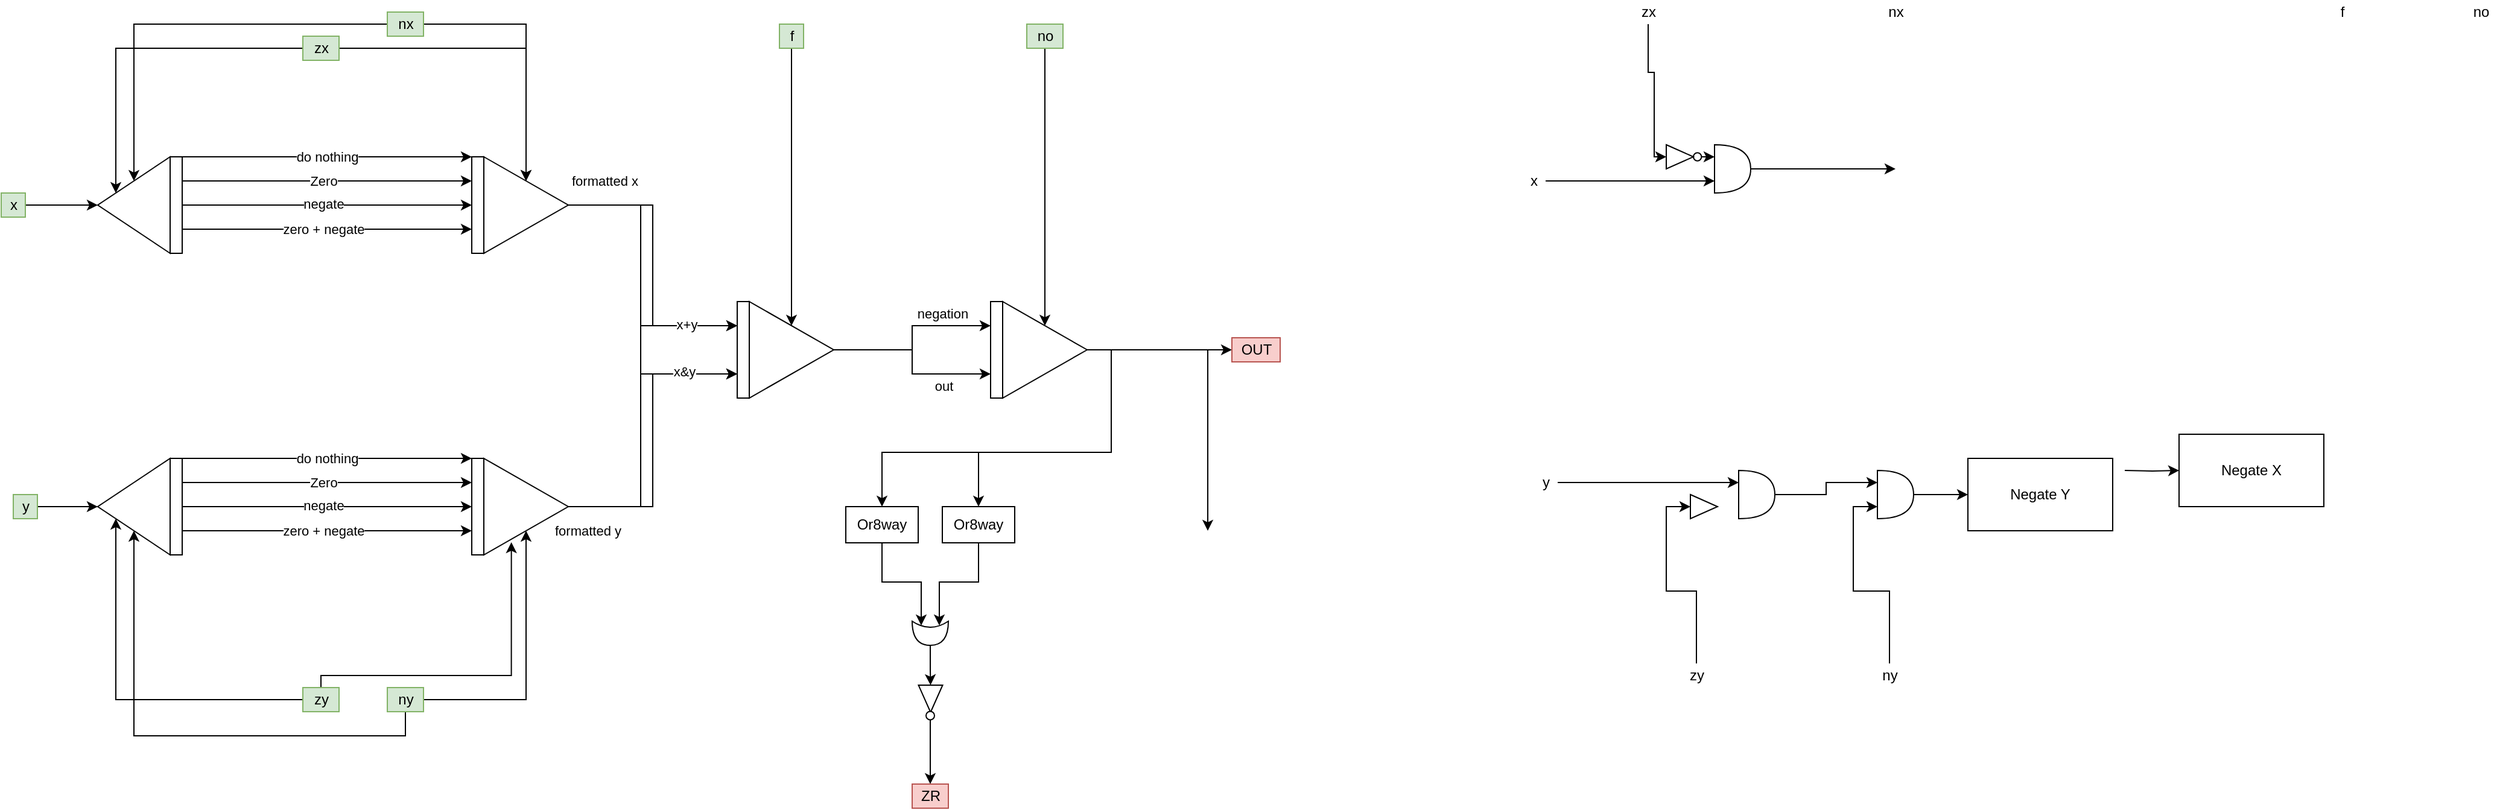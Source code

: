 <mxfile version="13.7.9" type="device"><diagram id="7bZN2y9hgwjxD3H9tKSV" name="Page-1"><mxGraphModel dx="1155" dy="777" grid="1" gridSize="10" guides="1" tooltips="1" connect="1" arrows="1" fold="1" page="1" pageScale="1" pageWidth="1169" pageHeight="827" math="0" shadow="0"><root><mxCell id="0"/><mxCell id="1" parent="0"/><mxCell id="U0YW58yLOdLzQLDKTpit-97" style="edgeStyle=orthogonalEdgeStyle;rounded=0;orthogonalLoop=1;jettySize=auto;html=1;entryX=0;entryY=0.5;entryDx=0;entryDy=0;" edge="1" parent="1" source="U0YW58yLOdLzQLDKTpit-5" target="U0YW58yLOdLzQLDKTpit-96"><mxGeometry relative="1" as="geometry"/></mxCell><mxCell id="U0YW58yLOdLzQLDKTpit-5" value="x" style="text;html=1;align=center;verticalAlign=middle;resizable=0;points=[];autosize=1;fillColor=#d5e8d4;strokeColor=#82b366;" vertex="1" parent="1"><mxGeometry x="130" y="300" width="20" height="20" as="geometry"/></mxCell><mxCell id="U0YW58yLOdLzQLDKTpit-130" style="edgeStyle=orthogonalEdgeStyle;rounded=0;orthogonalLoop=1;jettySize=auto;html=1;" edge="1" parent="1" source="U0YW58yLOdLzQLDKTpit-6" target="U0YW58yLOdLzQLDKTpit-119"><mxGeometry relative="1" as="geometry"/></mxCell><mxCell id="U0YW58yLOdLzQLDKTpit-6" value="y" style="text;html=1;align=center;verticalAlign=middle;resizable=0;points=[];autosize=1;fillColor=#d5e8d4;strokeColor=#82b366;" vertex="1" parent="1"><mxGeometry x="140" y="550" width="20" height="20" as="geometry"/></mxCell><mxCell id="U0YW58yLOdLzQLDKTpit-98" style="edgeStyle=orthogonalEdgeStyle;rounded=0;orthogonalLoop=1;jettySize=auto;html=1;entryX=0;entryY=0.25;entryDx=0;entryDy=0;" edge="1" parent="1" source="U0YW58yLOdLzQLDKTpit-8" target="U0YW58yLOdLzQLDKTpit-96"><mxGeometry relative="1" as="geometry"/></mxCell><mxCell id="U0YW58yLOdLzQLDKTpit-234" style="edgeStyle=orthogonalEdgeStyle;rounded=0;orthogonalLoop=1;jettySize=auto;html=1;entryX=0.5;entryY=0;entryDx=0;entryDy=0;" edge="1" parent="1" source="U0YW58yLOdLzQLDKTpit-8" target="U0YW58yLOdLzQLDKTpit-163"><mxGeometry relative="1" as="geometry"/></mxCell><mxCell id="U0YW58yLOdLzQLDKTpit-8" value="zx" style="text;html=1;align=center;verticalAlign=middle;resizable=0;points=[];autosize=1;fillColor=#d5e8d4;strokeColor=#82b366;" vertex="1" parent="1"><mxGeometry x="380" y="170" width="30" height="20" as="geometry"/></mxCell><mxCell id="U0YW58yLOdLzQLDKTpit-99" style="edgeStyle=orthogonalEdgeStyle;rounded=0;orthogonalLoop=1;jettySize=auto;html=1;entryX=0.5;entryY=0;entryDx=0;entryDy=0;" edge="1" parent="1" source="U0YW58yLOdLzQLDKTpit-9" target="U0YW58yLOdLzQLDKTpit-96"><mxGeometry relative="1" as="geometry"/></mxCell><mxCell id="U0YW58yLOdLzQLDKTpit-233" style="edgeStyle=orthogonalEdgeStyle;rounded=0;orthogonalLoop=1;jettySize=auto;html=1;entryX=0.5;entryY=0;entryDx=0;entryDy=0;" edge="1" parent="1" source="U0YW58yLOdLzQLDKTpit-9" target="U0YW58yLOdLzQLDKTpit-163"><mxGeometry relative="1" as="geometry"/></mxCell><mxCell id="U0YW58yLOdLzQLDKTpit-9" value="nx" style="text;html=1;align=center;verticalAlign=middle;resizable=0;points=[];autosize=1;fillColor=#d5e8d4;strokeColor=#82b366;" vertex="1" parent="1"><mxGeometry x="450" y="150" width="30" height="20" as="geometry"/></mxCell><mxCell id="U0YW58yLOdLzQLDKTpit-129" style="edgeStyle=orthogonalEdgeStyle;rounded=0;orthogonalLoop=1;jettySize=auto;html=1;entryX=0;entryY=0.75;entryDx=0;entryDy=0;" edge="1" parent="1" source="U0YW58yLOdLzQLDKTpit-10" target="U0YW58yLOdLzQLDKTpit-119"><mxGeometry relative="1" as="geometry"/></mxCell><mxCell id="U0YW58yLOdLzQLDKTpit-136" style="edgeStyle=orthogonalEdgeStyle;rounded=0;orthogonalLoop=1;jettySize=auto;html=1;entryX=0.326;entryY=0.869;entryDx=0;entryDy=0;entryPerimeter=0;" edge="1" parent="1" source="U0YW58yLOdLzQLDKTpit-10" target="U0YW58yLOdLzQLDKTpit-134"><mxGeometry relative="1" as="geometry"><Array as="points"><mxPoint x="395" y="700"/><mxPoint x="553" y="700"/></Array></mxGeometry></mxCell><mxCell id="U0YW58yLOdLzQLDKTpit-10" value="zy" style="text;html=1;align=center;verticalAlign=middle;resizable=0;points=[];autosize=1;fillColor=#d5e8d4;strokeColor=#82b366;" vertex="1" parent="1"><mxGeometry x="380" y="710" width="30" height="20" as="geometry"/></mxCell><mxCell id="U0YW58yLOdLzQLDKTpit-128" style="edgeStyle=orthogonalEdgeStyle;rounded=0;orthogonalLoop=1;jettySize=auto;html=1;entryX=0.5;entryY=1;entryDx=0;entryDy=0;" edge="1" parent="1" source="U0YW58yLOdLzQLDKTpit-11" target="U0YW58yLOdLzQLDKTpit-134"><mxGeometry relative="1" as="geometry"><mxPoint x="560" y="580" as="targetPoint"/></mxGeometry></mxCell><mxCell id="U0YW58yLOdLzQLDKTpit-135" style="edgeStyle=orthogonalEdgeStyle;rounded=0;orthogonalLoop=1;jettySize=auto;html=1;entryX=0.5;entryY=1;entryDx=0;entryDy=0;" edge="1" parent="1" source="U0YW58yLOdLzQLDKTpit-11" target="U0YW58yLOdLzQLDKTpit-119"><mxGeometry relative="1" as="geometry"><Array as="points"><mxPoint x="465" y="750"/><mxPoint x="240" y="750"/></Array></mxGeometry></mxCell><mxCell id="U0YW58yLOdLzQLDKTpit-11" value="ny" style="text;html=1;align=center;verticalAlign=middle;resizable=0;points=[];autosize=1;fillColor=#d5e8d4;strokeColor=#82b366;" vertex="1" parent="1"><mxGeometry x="450" y="710" width="30" height="20" as="geometry"/></mxCell><mxCell id="U0YW58yLOdLzQLDKTpit-188" style="edgeStyle=orthogonalEdgeStyle;rounded=0;orthogonalLoop=1;jettySize=auto;html=1;entryX=0.5;entryY=0;entryDx=0;entryDy=0;" edge="1" parent="1" source="U0YW58yLOdLzQLDKTpit-12" target="U0YW58yLOdLzQLDKTpit-177"><mxGeometry relative="1" as="geometry"/></mxCell><mxCell id="U0YW58yLOdLzQLDKTpit-12" value="f" style="text;html=1;align=center;verticalAlign=middle;resizable=0;points=[];autosize=1;fillColor=#d5e8d4;strokeColor=#82b366;" vertex="1" parent="1"><mxGeometry x="775" y="160" width="20" height="20" as="geometry"/></mxCell><mxCell id="U0YW58yLOdLzQLDKTpit-192" style="edgeStyle=orthogonalEdgeStyle;rounded=0;orthogonalLoop=1;jettySize=auto;html=1;" edge="1" parent="1" source="U0YW58yLOdLzQLDKTpit-13" target="U0YW58yLOdLzQLDKTpit-191"><mxGeometry relative="1" as="geometry"/></mxCell><mxCell id="U0YW58yLOdLzQLDKTpit-13" value="no" style="text;html=1;align=center;verticalAlign=middle;resizable=0;points=[];autosize=1;fillColor=#d5e8d4;strokeColor=#82b366;" vertex="1" parent="1"><mxGeometry x="980" y="160" width="30" height="20" as="geometry"/></mxCell><mxCell id="U0YW58yLOdLzQLDKTpit-64" style="edgeStyle=orthogonalEdgeStyle;rounded=0;orthogonalLoop=1;jettySize=auto;html=1;entryX=0;entryY=0.75;entryDx=0;entryDy=0;entryPerimeter=0;" edge="1" parent="1" source="U0YW58yLOdLzQLDKTpit-65" target="U0YW58yLOdLzQLDKTpit-85"><mxGeometry relative="1" as="geometry"/></mxCell><mxCell id="U0YW58yLOdLzQLDKTpit-65" value="x" style="text;html=1;align=center;verticalAlign=middle;resizable=0;points=[];autosize=1;" vertex="1" parent="1"><mxGeometry x="1390" y="280" width="20" height="20" as="geometry"/></mxCell><mxCell id="U0YW58yLOdLzQLDKTpit-66" style="edgeStyle=orthogonalEdgeStyle;rounded=0;orthogonalLoop=1;jettySize=auto;html=1;entryX=0;entryY=0.25;entryDx=0;entryDy=0;entryPerimeter=0;" edge="1" parent="1" source="U0YW58yLOdLzQLDKTpit-67" target="U0YW58yLOdLzQLDKTpit-78"><mxGeometry relative="1" as="geometry"/></mxCell><mxCell id="U0YW58yLOdLzQLDKTpit-67" value="y" style="text;html=1;align=center;verticalAlign=middle;resizable=0;points=[];autosize=1;" vertex="1" parent="1"><mxGeometry x="1400" y="530" width="20" height="20" as="geometry"/></mxCell><mxCell id="U0YW58yLOdLzQLDKTpit-68" style="edgeStyle=orthogonalEdgeStyle;rounded=0;orthogonalLoop=1;jettySize=auto;html=1;entryX=0;entryY=0.5;entryDx=0;entryDy=0;" edge="1" parent="1" source="U0YW58yLOdLzQLDKTpit-69" target="U0YW58yLOdLzQLDKTpit-88"><mxGeometry relative="1" as="geometry"><Array as="points"><mxPoint x="1495" y="200"/><mxPoint x="1500" y="200"/><mxPoint x="1500" y="270"/></Array></mxGeometry></mxCell><mxCell id="U0YW58yLOdLzQLDKTpit-69" value="zx" style="text;html=1;align=center;verticalAlign=middle;resizable=0;points=[];autosize=1;" vertex="1" parent="1"><mxGeometry x="1480" y="140" width="30" height="20" as="geometry"/></mxCell><mxCell id="U0YW58yLOdLzQLDKTpit-70" value="nx" style="text;html=1;align=center;verticalAlign=middle;resizable=0;points=[];autosize=1;" vertex="1" parent="1"><mxGeometry x="1685" y="140" width="30" height="20" as="geometry"/></mxCell><mxCell id="U0YW58yLOdLzQLDKTpit-71" style="edgeStyle=orthogonalEdgeStyle;rounded=0;orthogonalLoop=1;jettySize=auto;html=1;entryX=0;entryY=0.5;entryDx=0;entryDy=0;" edge="1" parent="1" source="U0YW58yLOdLzQLDKTpit-72" target="U0YW58yLOdLzQLDKTpit-81"><mxGeometry relative="1" as="geometry"/></mxCell><mxCell id="U0YW58yLOdLzQLDKTpit-72" value="zy" style="text;html=1;align=center;verticalAlign=middle;resizable=0;points=[];autosize=1;" vertex="1" parent="1"><mxGeometry x="1520" y="690" width="30" height="20" as="geometry"/></mxCell><mxCell id="U0YW58yLOdLzQLDKTpit-73" style="edgeStyle=orthogonalEdgeStyle;rounded=0;orthogonalLoop=1;jettySize=auto;html=1;entryX=0;entryY=0.75;entryDx=0;entryDy=0;entryPerimeter=0;" edge="1" parent="1" source="U0YW58yLOdLzQLDKTpit-74" target="U0YW58yLOdLzQLDKTpit-95"><mxGeometry relative="1" as="geometry"/></mxCell><mxCell id="U0YW58yLOdLzQLDKTpit-74" value="ny" style="text;html=1;align=center;verticalAlign=middle;resizable=0;points=[];autosize=1;" vertex="1" parent="1"><mxGeometry x="1680" y="690" width="30" height="20" as="geometry"/></mxCell><mxCell id="U0YW58yLOdLzQLDKTpit-75" value="f" style="text;html=1;align=center;verticalAlign=middle;resizable=0;points=[];autosize=1;" vertex="1" parent="1"><mxGeometry x="2060" y="140" width="20" height="20" as="geometry"/></mxCell><mxCell id="U0YW58yLOdLzQLDKTpit-76" value="no" style="text;html=1;align=center;verticalAlign=middle;resizable=0;points=[];autosize=1;" vertex="1" parent="1"><mxGeometry x="2170" y="140" width="30" height="20" as="geometry"/></mxCell><mxCell id="U0YW58yLOdLzQLDKTpit-77" style="edgeStyle=orthogonalEdgeStyle;rounded=0;orthogonalLoop=1;jettySize=auto;html=1;exitX=1;exitY=0.5;exitDx=0;exitDy=0;exitPerimeter=0;entryX=0;entryY=0.25;entryDx=0;entryDy=0;entryPerimeter=0;" edge="1" parent="1" source="U0YW58yLOdLzQLDKTpit-78" target="U0YW58yLOdLzQLDKTpit-95"><mxGeometry relative="1" as="geometry"/></mxCell><mxCell id="U0YW58yLOdLzQLDKTpit-78" value="" style="shape=or;whiteSpace=wrap;html=1;strokeWidth=1;fillColor=none;" vertex="1" parent="1"><mxGeometry x="1570" y="530" width="30" height="40" as="geometry"/></mxCell><mxCell id="U0YW58yLOdLzQLDKTpit-84" style="edgeStyle=orthogonalEdgeStyle;rounded=0;orthogonalLoop=1;jettySize=auto;html=1;" edge="1" parent="1" source="U0YW58yLOdLzQLDKTpit-85"><mxGeometry relative="1" as="geometry"><mxPoint x="1700" y="280" as="targetPoint"/><Array as="points"><mxPoint x="1685" y="280"/></Array></mxGeometry></mxCell><mxCell id="U0YW58yLOdLzQLDKTpit-85" value="" style="shape=or;whiteSpace=wrap;html=1;strokeWidth=1;fillColor=none;" vertex="1" parent="1"><mxGeometry x="1550" y="260" width="30" height="40" as="geometry"/></mxCell><mxCell id="U0YW58yLOdLzQLDKTpit-86" value="" style="group" vertex="1" connectable="0" parent="1"><mxGeometry x="1510" y="260" width="30" height="20" as="geometry"/></mxCell><mxCell id="U0YW58yLOdLzQLDKTpit-87" value="" style="group" vertex="1" connectable="0" parent="U0YW58yLOdLzQLDKTpit-86"><mxGeometry width="30" height="20" as="geometry"/></mxCell><mxCell id="U0YW58yLOdLzQLDKTpit-88" value="" style="triangle;whiteSpace=wrap;html=1;strokeWidth=1;fillColor=none;" vertex="1" parent="U0YW58yLOdLzQLDKTpit-87"><mxGeometry width="22.5" height="20" as="geometry"/></mxCell><mxCell id="U0YW58yLOdLzQLDKTpit-89" value="" style="ellipse;whiteSpace=wrap;html=1;aspect=fixed;strokeWidth=1;fillColor=none;" vertex="1" parent="U0YW58yLOdLzQLDKTpit-87"><mxGeometry x="22.5" y="6.667" width="6.667" height="6.667" as="geometry"/></mxCell><mxCell id="U0YW58yLOdLzQLDKTpit-90" style="edgeStyle=orthogonalEdgeStyle;rounded=0;orthogonalLoop=1;jettySize=auto;html=1;exitX=1;exitY=0.5;exitDx=0;exitDy=0;entryX=0;entryY=0.25;entryDx=0;entryDy=0;entryPerimeter=0;" edge="1" parent="1" source="U0YW58yLOdLzQLDKTpit-89" target="U0YW58yLOdLzQLDKTpit-85"><mxGeometry relative="1" as="geometry"/></mxCell><mxCell id="U0YW58yLOdLzQLDKTpit-91" style="edgeStyle=orthogonalEdgeStyle;rounded=0;orthogonalLoop=1;jettySize=auto;html=1;exitX=1;exitY=0.5;exitDx=0;exitDy=0;exitPerimeter=0;entryX=0;entryY=0.5;entryDx=0;entryDy=0;" edge="1" parent="1" target="U0YW58yLOdLzQLDKTpit-92"><mxGeometry relative="1" as="geometry"><mxPoint x="1915" y="530" as="targetPoint"/><mxPoint x="1890" y="530" as="sourcePoint"/></mxGeometry></mxCell><mxCell id="U0YW58yLOdLzQLDKTpit-92" value="Negate X" style="rounded=0;whiteSpace=wrap;html=1;strokeWidth=1;fillColor=none;" vertex="1" parent="1"><mxGeometry x="1935" y="500" width="120" height="60" as="geometry"/></mxCell><mxCell id="U0YW58yLOdLzQLDKTpit-93" value="Negate Y" style="rounded=0;whiteSpace=wrap;html=1;strokeWidth=1;fillColor=none;" vertex="1" parent="1"><mxGeometry x="1760" y="520" width="120" height="60" as="geometry"/></mxCell><mxCell id="U0YW58yLOdLzQLDKTpit-94" style="edgeStyle=orthogonalEdgeStyle;rounded=0;orthogonalLoop=1;jettySize=auto;html=1;exitX=1;exitY=0.5;exitDx=0;exitDy=0;exitPerimeter=0;entryX=0;entryY=0.5;entryDx=0;entryDy=0;" edge="1" parent="1" source="U0YW58yLOdLzQLDKTpit-95" target="U0YW58yLOdLzQLDKTpit-93"><mxGeometry relative="1" as="geometry"/></mxCell><mxCell id="U0YW58yLOdLzQLDKTpit-95" value="" style="shape=or;whiteSpace=wrap;html=1;strokeWidth=1;fillColor=none;" vertex="1" parent="1"><mxGeometry x="1685" y="530" width="30" height="40" as="geometry"/></mxCell><mxCell id="U0YW58yLOdLzQLDKTpit-96" value="" style="triangle;whiteSpace=wrap;html=1;strokeWidth=1;fillColor=none;flipH=1;" vertex="1" parent="1"><mxGeometry x="210" y="270" width="60" height="80" as="geometry"/></mxCell><mxCell id="U0YW58yLOdLzQLDKTpit-119" value="" style="triangle;whiteSpace=wrap;html=1;strokeWidth=1;fillColor=none;flipH=1;" vertex="1" parent="1"><mxGeometry x="210" y="520" width="60" height="80" as="geometry"/></mxCell><mxCell id="U0YW58yLOdLzQLDKTpit-120" value="do nothing" style="edgeStyle=orthogonalEdgeStyle;rounded=0;orthogonalLoop=1;jettySize=auto;html=1;exitX=1;exitY=0;exitDx=0;exitDy=0;entryX=0;entryY=0;entryDx=0;entryDy=0;" edge="1" parent="1" source="U0YW58yLOdLzQLDKTpit-127" target="U0YW58yLOdLzQLDKTpit-133"><mxGeometry relative="1" as="geometry"><mxPoint x="490" y="520" as="targetPoint"/><Array as="points"><mxPoint x="500" y="520"/><mxPoint x="500" y="520"/></Array></mxGeometry></mxCell><mxCell id="U0YW58yLOdLzQLDKTpit-121" style="edgeStyle=orthogonalEdgeStyle;rounded=0;orthogonalLoop=1;jettySize=auto;html=1;exitX=1;exitY=0.25;exitDx=0;exitDy=0;entryX=0;entryY=0.25;entryDx=0;entryDy=0;" edge="1" parent="1" source="U0YW58yLOdLzQLDKTpit-127" target="U0YW58yLOdLzQLDKTpit-133"><mxGeometry relative="1" as="geometry"><mxPoint x="510" y="540" as="targetPoint"/></mxGeometry></mxCell><mxCell id="U0YW58yLOdLzQLDKTpit-122" value="Zero" style="edgeLabel;html=1;align=center;verticalAlign=middle;resizable=0;points=[];" vertex="1" connectable="0" parent="U0YW58yLOdLzQLDKTpit-121"><mxGeometry x="0.002" y="-3" relative="1" as="geometry"><mxPoint x="-3" y="-3" as="offset"/></mxGeometry></mxCell><mxCell id="U0YW58yLOdLzQLDKTpit-123" style="edgeStyle=orthogonalEdgeStyle;rounded=0;orthogonalLoop=1;jettySize=auto;html=1;exitX=1;exitY=0.5;exitDx=0;exitDy=0;entryX=0;entryY=0.5;entryDx=0;entryDy=0;" edge="1" parent="1" source="U0YW58yLOdLzQLDKTpit-127" target="U0YW58yLOdLzQLDKTpit-133"><mxGeometry relative="1" as="geometry"><mxPoint x="490" y="560.333" as="targetPoint"/></mxGeometry></mxCell><mxCell id="U0YW58yLOdLzQLDKTpit-124" value="negate" style="edgeLabel;html=1;align=center;verticalAlign=middle;resizable=0;points=[];" vertex="1" connectable="0" parent="U0YW58yLOdLzQLDKTpit-123"><mxGeometry x="-0.024" y="1" relative="1" as="geometry"><mxPoint as="offset"/></mxGeometry></mxCell><mxCell id="U0YW58yLOdLzQLDKTpit-125" style="edgeStyle=orthogonalEdgeStyle;rounded=0;orthogonalLoop=1;jettySize=auto;html=1;exitX=1;exitY=0.75;exitDx=0;exitDy=0;entryX=0;entryY=0.75;entryDx=0;entryDy=0;" edge="1" parent="1" source="U0YW58yLOdLzQLDKTpit-127" target="U0YW58yLOdLzQLDKTpit-133"><mxGeometry relative="1" as="geometry"><mxPoint x="490" y="580.333" as="targetPoint"/></mxGeometry></mxCell><mxCell id="U0YW58yLOdLzQLDKTpit-126" value="zero + negate" style="edgeLabel;html=1;align=center;verticalAlign=middle;resizable=0;points=[];" vertex="1" connectable="0" parent="U0YW58yLOdLzQLDKTpit-125"><mxGeometry x="0.002" y="-3" relative="1" as="geometry"><mxPoint x="-3" y="-3" as="offset"/></mxGeometry></mxCell><mxCell id="U0YW58yLOdLzQLDKTpit-127" value="" style="rounded=0;whiteSpace=wrap;html=1;strokeWidth=1;fillColor=none;" vertex="1" parent="1"><mxGeometry x="270" y="520" width="10" height="80" as="geometry"/></mxCell><mxCell id="U0YW58yLOdLzQLDKTpit-133" value="" style="rounded=0;whiteSpace=wrap;html=1;strokeWidth=1;fillColor=none;" vertex="1" parent="1"><mxGeometry x="520" y="520" width="10" height="80" as="geometry"/></mxCell><mxCell id="U0YW58yLOdLzQLDKTpit-137" style="edgeStyle=orthogonalEdgeStyle;rounded=0;orthogonalLoop=1;jettySize=auto;html=1;exitX=1;exitY=0.5;exitDx=0;exitDy=0;entryX=0;entryY=0.25;entryDx=0;entryDy=0;" edge="1" parent="1" source="U0YW58yLOdLzQLDKTpit-134" target="U0YW58yLOdLzQLDKTpit-176"><mxGeometry relative="1" as="geometry"><mxPoint x="660" y="560.333" as="targetPoint"/><Array as="points"><mxPoint x="660" y="560"/><mxPoint x="660" y="410"/></Array></mxGeometry></mxCell><mxCell id="U0YW58yLOdLzQLDKTpit-179" value="formatted y" style="edgeLabel;html=1;align=center;verticalAlign=middle;resizable=0;points=[];" vertex="1" connectable="0" parent="U0YW58yLOdLzQLDKTpit-137"><mxGeometry x="-0.836" y="1" relative="1" as="geometry"><mxPoint x="-8.33" y="21" as="offset"/></mxGeometry></mxCell><mxCell id="U0YW58yLOdLzQLDKTpit-185" style="edgeStyle=orthogonalEdgeStyle;rounded=0;orthogonalLoop=1;jettySize=auto;html=1;exitX=1;exitY=0.5;exitDx=0;exitDy=0;entryX=0;entryY=0.75;entryDx=0;entryDy=0;" edge="1" parent="1" source="U0YW58yLOdLzQLDKTpit-134" target="U0YW58yLOdLzQLDKTpit-176"><mxGeometry relative="1" as="geometry"/></mxCell><mxCell id="U0YW58yLOdLzQLDKTpit-134" value="" style="triangle;whiteSpace=wrap;html=1;strokeWidth=1;fillColor=none;flipH=0;" vertex="1" parent="1"><mxGeometry x="530" y="520" width="70" height="80" as="geometry"/></mxCell><mxCell id="U0YW58yLOdLzQLDKTpit-153" value="do nothing" style="edgeStyle=orthogonalEdgeStyle;rounded=0;orthogonalLoop=1;jettySize=auto;html=1;exitX=1;exitY=0;exitDx=0;exitDy=0;entryX=0;entryY=0;entryDx=0;entryDy=0;" edge="1" parent="1" source="U0YW58yLOdLzQLDKTpit-160" target="U0YW58yLOdLzQLDKTpit-161"><mxGeometry relative="1" as="geometry"><mxPoint x="490" y="270" as="targetPoint"/><Array as="points"><mxPoint x="500" y="270"/><mxPoint x="500" y="270"/></Array></mxGeometry></mxCell><mxCell id="U0YW58yLOdLzQLDKTpit-154" style="edgeStyle=orthogonalEdgeStyle;rounded=0;orthogonalLoop=1;jettySize=auto;html=1;exitX=1;exitY=0.25;exitDx=0;exitDy=0;entryX=0;entryY=0.25;entryDx=0;entryDy=0;" edge="1" parent="1" source="U0YW58yLOdLzQLDKTpit-160" target="U0YW58yLOdLzQLDKTpit-161"><mxGeometry relative="1" as="geometry"><mxPoint x="510" y="290" as="targetPoint"/></mxGeometry></mxCell><mxCell id="U0YW58yLOdLzQLDKTpit-155" value="Zero" style="edgeLabel;html=1;align=center;verticalAlign=middle;resizable=0;points=[];" vertex="1" connectable="0" parent="U0YW58yLOdLzQLDKTpit-154"><mxGeometry x="0.002" y="-3" relative="1" as="geometry"><mxPoint x="-3" y="-3" as="offset"/></mxGeometry></mxCell><mxCell id="U0YW58yLOdLzQLDKTpit-156" style="edgeStyle=orthogonalEdgeStyle;rounded=0;orthogonalLoop=1;jettySize=auto;html=1;exitX=1;exitY=0.5;exitDx=0;exitDy=0;entryX=0;entryY=0.5;entryDx=0;entryDy=0;" edge="1" parent="1" source="U0YW58yLOdLzQLDKTpit-160" target="U0YW58yLOdLzQLDKTpit-161"><mxGeometry relative="1" as="geometry"><mxPoint x="490" y="310.333" as="targetPoint"/></mxGeometry></mxCell><mxCell id="U0YW58yLOdLzQLDKTpit-157" value="negate" style="edgeLabel;html=1;align=center;verticalAlign=middle;resizable=0;points=[];" vertex="1" connectable="0" parent="U0YW58yLOdLzQLDKTpit-156"><mxGeometry x="-0.024" y="1" relative="1" as="geometry"><mxPoint as="offset"/></mxGeometry></mxCell><mxCell id="U0YW58yLOdLzQLDKTpit-158" style="edgeStyle=orthogonalEdgeStyle;rounded=0;orthogonalLoop=1;jettySize=auto;html=1;exitX=1;exitY=0.75;exitDx=0;exitDy=0;entryX=0;entryY=0.75;entryDx=0;entryDy=0;" edge="1" parent="1" source="U0YW58yLOdLzQLDKTpit-160" target="U0YW58yLOdLzQLDKTpit-161"><mxGeometry relative="1" as="geometry"><mxPoint x="490" y="330.333" as="targetPoint"/></mxGeometry></mxCell><mxCell id="U0YW58yLOdLzQLDKTpit-159" value="zero + negate" style="edgeLabel;html=1;align=center;verticalAlign=middle;resizable=0;points=[];" vertex="1" connectable="0" parent="U0YW58yLOdLzQLDKTpit-158"><mxGeometry x="0.002" y="-3" relative="1" as="geometry"><mxPoint x="-3" y="-3" as="offset"/></mxGeometry></mxCell><mxCell id="U0YW58yLOdLzQLDKTpit-160" value="" style="rounded=0;whiteSpace=wrap;html=1;strokeWidth=1;fillColor=none;" vertex="1" parent="1"><mxGeometry x="270" y="270" width="10" height="80" as="geometry"/></mxCell><mxCell id="U0YW58yLOdLzQLDKTpit-161" value="" style="rounded=0;whiteSpace=wrap;html=1;strokeWidth=1;fillColor=none;" vertex="1" parent="1"><mxGeometry x="520" y="270" width="10" height="80" as="geometry"/></mxCell><mxCell id="U0YW58yLOdLzQLDKTpit-183" style="edgeStyle=orthogonalEdgeStyle;rounded=0;orthogonalLoop=1;jettySize=auto;html=1;exitX=1;exitY=0.5;exitDx=0;exitDy=0;entryX=0;entryY=0.25;entryDx=0;entryDy=0;" edge="1" parent="1" source="U0YW58yLOdLzQLDKTpit-163" target="U0YW58yLOdLzQLDKTpit-176"><mxGeometry relative="1" as="geometry"/></mxCell><mxCell id="U0YW58yLOdLzQLDKTpit-186" value="x+y" style="edgeLabel;html=1;align=center;verticalAlign=middle;resizable=0;points=[];" vertex="1" connectable="0" parent="U0YW58yLOdLzQLDKTpit-183"><mxGeometry x="0.644" y="1" relative="1" as="geometry"><mxPoint as="offset"/></mxGeometry></mxCell><mxCell id="U0YW58yLOdLzQLDKTpit-184" style="edgeStyle=orthogonalEdgeStyle;rounded=0;orthogonalLoop=1;jettySize=auto;html=1;exitX=1;exitY=0.5;exitDx=0;exitDy=0;entryX=0;entryY=0.75;entryDx=0;entryDy=0;" edge="1" parent="1" source="U0YW58yLOdLzQLDKTpit-163" target="U0YW58yLOdLzQLDKTpit-176"><mxGeometry relative="1" as="geometry"><Array as="points"><mxPoint x="660" y="310"/><mxPoint x="660" y="450"/></Array></mxGeometry></mxCell><mxCell id="U0YW58yLOdLzQLDKTpit-187" value="x&amp;amp;y" style="edgeLabel;html=1;align=center;verticalAlign=middle;resizable=0;points=[];" vertex="1" connectable="0" parent="U0YW58yLOdLzQLDKTpit-184"><mxGeometry x="0.682" y="2" relative="1" as="geometry"><mxPoint as="offset"/></mxGeometry></mxCell><mxCell id="U0YW58yLOdLzQLDKTpit-163" value="&lt;span style=&quot;color: rgba(0 , 0 , 0 , 0) ; font-family: monospace ; font-size: 0px&quot;&gt;%3CmxGraphModel%3E%3Croot%3E%3CmxCell%20id%3D%220%22%2F%3E%3CmxCell%20id%3D%221%22%20parent%3D%220%22%2F%3E%3CmxCell%20id%3D%222%22%20value%3D%22formatted%20x%22%20style%3D%22edgeLabel%3Bhtml%3D1%3Balign%3Dcenter%3BverticalAlign%3Dmiddle%3Bresizable%3D0%3Bpoints%3D%5B%5D%3B%22%20vertex%3D%221%22%20connectable%3D%220%22%20parent%3D%221%22%3E%3CmxGeometry%20x%3D%22638.333%22%20y%3D%22309.0%22%20as%3D%22geometry%22%2F%3E%3C%2FmxCell%3E%3C%2Froot%3E%3C%2FmxGraphModel%3E&lt;/span&gt;" style="triangle;whiteSpace=wrap;html=1;strokeWidth=1;fillColor=none;flipH=0;" vertex="1" parent="1"><mxGeometry x="530" y="270" width="70" height="80" as="geometry"/></mxCell><mxCell id="U0YW58yLOdLzQLDKTpit-176" value="" style="rounded=0;whiteSpace=wrap;html=1;strokeWidth=1;fillColor=none;" vertex="1" parent="1"><mxGeometry x="740" y="390" width="10" height="80" as="geometry"/></mxCell><mxCell id="U0YW58yLOdLzQLDKTpit-189" style="edgeStyle=orthogonalEdgeStyle;rounded=0;orthogonalLoop=1;jettySize=auto;html=1;exitX=1;exitY=0.5;exitDx=0;exitDy=0;entryX=0;entryY=0.25;entryDx=0;entryDy=0;" edge="1" parent="1" source="U0YW58yLOdLzQLDKTpit-177" target="U0YW58yLOdLzQLDKTpit-190"><mxGeometry relative="1" as="geometry"><mxPoint x="900" y="410" as="targetPoint"/></mxGeometry></mxCell><mxCell id="U0YW58yLOdLzQLDKTpit-193" value="negation" style="edgeLabel;html=1;align=center;verticalAlign=middle;resizable=0;points=[];" vertex="1" connectable="0" parent="U0YW58yLOdLzQLDKTpit-189"><mxGeometry x="0.264" y="-1" relative="1" as="geometry"><mxPoint x="15" y="-11" as="offset"/></mxGeometry></mxCell><mxCell id="U0YW58yLOdLzQLDKTpit-194" style="edgeStyle=orthogonalEdgeStyle;rounded=0;orthogonalLoop=1;jettySize=auto;html=1;exitX=1;exitY=0.5;exitDx=0;exitDy=0;entryX=0;entryY=0.75;entryDx=0;entryDy=0;" edge="1" parent="1" source="U0YW58yLOdLzQLDKTpit-177" target="U0YW58yLOdLzQLDKTpit-190"><mxGeometry relative="1" as="geometry"/></mxCell><mxCell id="U0YW58yLOdLzQLDKTpit-195" value="out" style="edgeLabel;html=1;align=center;verticalAlign=middle;resizable=0;points=[];" vertex="1" connectable="0" parent="U0YW58yLOdLzQLDKTpit-194"><mxGeometry x="0.476" y="3" relative="1" as="geometry"><mxPoint y="13" as="offset"/></mxGeometry></mxCell><mxCell id="U0YW58yLOdLzQLDKTpit-177" value="" style="triangle;whiteSpace=wrap;html=1;strokeWidth=1;fillColor=none;flipH=0;" vertex="1" parent="1"><mxGeometry x="750" y="390" width="70" height="80" as="geometry"/></mxCell><mxCell id="U0YW58yLOdLzQLDKTpit-182" value="formatted x" style="edgeLabel;html=1;align=center;verticalAlign=middle;resizable=0;points=[];" vertex="1" connectable="0" parent="1"><mxGeometry x="630.003" y="290.0" as="geometry"/></mxCell><mxCell id="U0YW58yLOdLzQLDKTpit-190" value="" style="rounded=0;whiteSpace=wrap;html=1;strokeWidth=1;fillColor=none;" vertex="1" parent="1"><mxGeometry x="950" y="390" width="10" height="80" as="geometry"/></mxCell><mxCell id="U0YW58yLOdLzQLDKTpit-196" style="edgeStyle=orthogonalEdgeStyle;rounded=0;orthogonalLoop=1;jettySize=auto;html=1;exitX=1;exitY=0.5;exitDx=0;exitDy=0;" edge="1" parent="1" source="U0YW58yLOdLzQLDKTpit-191"><mxGeometry relative="1" as="geometry"><mxPoint x="1150" y="430" as="targetPoint"/></mxGeometry></mxCell><mxCell id="U0YW58yLOdLzQLDKTpit-197" style="edgeStyle=orthogonalEdgeStyle;rounded=0;orthogonalLoop=1;jettySize=auto;html=1;exitX=1;exitY=0.5;exitDx=0;exitDy=0;" edge="1" parent="1" source="U0YW58yLOdLzQLDKTpit-191" target="U0YW58yLOdLzQLDKTpit-215"><mxGeometry relative="1" as="geometry"><mxPoint x="950" y="620" as="targetPoint"/></mxGeometry></mxCell><mxCell id="U0YW58yLOdLzQLDKTpit-211" style="edgeStyle=orthogonalEdgeStyle;rounded=0;orthogonalLoop=1;jettySize=auto;html=1;exitX=1;exitY=0.5;exitDx=0;exitDy=0;" edge="1" parent="1" source="U0YW58yLOdLzQLDKTpit-191"><mxGeometry relative="1" as="geometry"><mxPoint x="1130" y="580" as="targetPoint"/><Array as="points"><mxPoint x="1130" y="430"/><mxPoint x="1130" y="570"/></Array></mxGeometry></mxCell><mxCell id="U0YW58yLOdLzQLDKTpit-217" style="edgeStyle=orthogonalEdgeStyle;rounded=0;orthogonalLoop=1;jettySize=auto;html=1;exitX=1;exitY=0.5;exitDx=0;exitDy=0;entryX=0.5;entryY=0;entryDx=0;entryDy=0;" edge="1" parent="1" source="U0YW58yLOdLzQLDKTpit-191" target="U0YW58yLOdLzQLDKTpit-216"><mxGeometry relative="1" as="geometry"/></mxCell><mxCell id="U0YW58yLOdLzQLDKTpit-191" value="" style="triangle;whiteSpace=wrap;html=1;strokeWidth=1;fillColor=none;flipH=0;" vertex="1" parent="1"><mxGeometry x="960" y="390" width="70" height="80" as="geometry"/></mxCell><mxCell id="U0YW58yLOdLzQLDKTpit-200" value="" style="group" vertex="1" connectable="0" parent="1"><mxGeometry x="1530" y="550" width="30" height="20" as="geometry"/></mxCell><mxCell id="U0YW58yLOdLzQLDKTpit-79" value="" style="group" vertex="1" connectable="0" parent="U0YW58yLOdLzQLDKTpit-200"><mxGeometry width="30" height="20" as="geometry"/></mxCell><mxCell id="U0YW58yLOdLzQLDKTpit-80" value="" style="group" vertex="1" connectable="0" parent="U0YW58yLOdLzQLDKTpit-79"><mxGeometry width="30" height="20" as="geometry"/></mxCell><mxCell id="U0YW58yLOdLzQLDKTpit-81" value="" style="triangle;whiteSpace=wrap;html=1;strokeWidth=1;fillColor=none;" vertex="1" parent="U0YW58yLOdLzQLDKTpit-80"><mxGeometry width="22.5" height="20" as="geometry"/></mxCell><mxCell id="U0YW58yLOdLzQLDKTpit-218" style="edgeStyle=orthogonalEdgeStyle;rounded=0;orthogonalLoop=1;jettySize=auto;html=1;entryX=0.175;entryY=0.75;entryDx=0;entryDy=0;entryPerimeter=0;" edge="1" parent="1" source="U0YW58yLOdLzQLDKTpit-215" target="U0YW58yLOdLzQLDKTpit-220"><mxGeometry relative="1" as="geometry"><mxPoint x="850" y="770" as="targetPoint"/></mxGeometry></mxCell><mxCell id="U0YW58yLOdLzQLDKTpit-215" value="Or8way" style="whiteSpace=wrap;html=1;strokeWidth=1;fillColor=#ffffff;" vertex="1" parent="1"><mxGeometry x="830" y="560" width="60" height="30" as="geometry"/></mxCell><mxCell id="U0YW58yLOdLzQLDKTpit-219" style="edgeStyle=orthogonalEdgeStyle;rounded=0;orthogonalLoop=1;jettySize=auto;html=1;entryX=0.175;entryY=0.25;entryDx=0;entryDy=0;entryPerimeter=0;" edge="1" parent="1" source="U0YW58yLOdLzQLDKTpit-216" target="U0YW58yLOdLzQLDKTpit-220"><mxGeometry relative="1" as="geometry"><mxPoint x="980.0" y="770" as="targetPoint"/></mxGeometry></mxCell><mxCell id="U0YW58yLOdLzQLDKTpit-216" value="Or8way" style="whiteSpace=wrap;html=1;strokeWidth=1;fillColor=#ffffff;" vertex="1" parent="1"><mxGeometry x="910" y="560" width="60" height="30" as="geometry"/></mxCell><mxCell id="U0YW58yLOdLzQLDKTpit-229" style="edgeStyle=orthogonalEdgeStyle;rounded=0;orthogonalLoop=1;jettySize=auto;html=1;entryX=0;entryY=0.5;entryDx=0;entryDy=0;" edge="1" parent="1" source="U0YW58yLOdLzQLDKTpit-220" target="U0YW58yLOdLzQLDKTpit-224"><mxGeometry relative="1" as="geometry"/></mxCell><mxCell id="U0YW58yLOdLzQLDKTpit-220" value="" style="shape=xor;whiteSpace=wrap;html=1;strokeWidth=1;fillColor=#ffffff;rotation=90;" vertex="1" parent="1"><mxGeometry x="890" y="650" width="20" height="30" as="geometry"/></mxCell><mxCell id="U0YW58yLOdLzQLDKTpit-228" value="" style="group" vertex="1" connectable="0" parent="1"><mxGeometry x="888.25" y="710" width="23.5" height="30" as="geometry"/></mxCell><mxCell id="U0YW58yLOdLzQLDKTpit-221" value="" style="group;rotation=90;" vertex="1" connectable="0" parent="U0YW58yLOdLzQLDKTpit-228"><mxGeometry x="-3.25" y="3.25" width="30" height="23.5" as="geometry"/></mxCell><mxCell id="U0YW58yLOdLzQLDKTpit-222" value="" style="group;rotation=90;" vertex="1" connectable="0" parent="U0YW58yLOdLzQLDKTpit-221"><mxGeometry width="30" height="23.5" as="geometry"/></mxCell><mxCell id="U0YW58yLOdLzQLDKTpit-223" value="" style="group;rotation=90;" vertex="1" connectable="0" parent="U0YW58yLOdLzQLDKTpit-222"><mxGeometry width="30" height="23.5" as="geometry"/></mxCell><mxCell id="U0YW58yLOdLzQLDKTpit-224" value="" style="triangle;whiteSpace=wrap;html=1;strokeWidth=1;fillColor=none;rotation=90;" vertex="1" parent="U0YW58yLOdLzQLDKTpit-223"><mxGeometry x="4" y="-4" width="22.5" height="20" as="geometry"/></mxCell><mxCell id="U0YW58yLOdLzQLDKTpit-226" value="" style="ellipse;whiteSpace=wrap;html=1;aspect=fixed;strokeWidth=1;fillColor=#ffffff;" vertex="1" parent="U0YW58yLOdLzQLDKTpit-223"><mxGeometry x="11.5" y="16.5" width="7" height="7" as="geometry"/></mxCell><mxCell id="U0YW58yLOdLzQLDKTpit-230" style="edgeStyle=orthogonalEdgeStyle;rounded=0;orthogonalLoop=1;jettySize=auto;html=1;exitX=0.5;exitY=1;exitDx=0;exitDy=0;" edge="1" parent="1" source="U0YW58yLOdLzQLDKTpit-226"><mxGeometry relative="1" as="geometry"><mxPoint x="900" y="790" as="targetPoint"/></mxGeometry></mxCell><mxCell id="U0YW58yLOdLzQLDKTpit-231" value="ZR" style="text;html=1;align=center;verticalAlign=middle;resizable=0;points=[];autosize=1;fillColor=#f8cecc;strokeColor=#b85450;" vertex="1" parent="1"><mxGeometry x="885" y="790" width="30" height="20" as="geometry"/></mxCell><mxCell id="U0YW58yLOdLzQLDKTpit-232" value="OUT" style="text;html=1;align=center;verticalAlign=middle;resizable=0;points=[];autosize=1;fillColor=#f8cecc;strokeColor=#b85450;" vertex="1" parent="1"><mxGeometry x="1150" y="420" width="40" height="20" as="geometry"/></mxCell></root></mxGraphModel></diagram></mxfile>